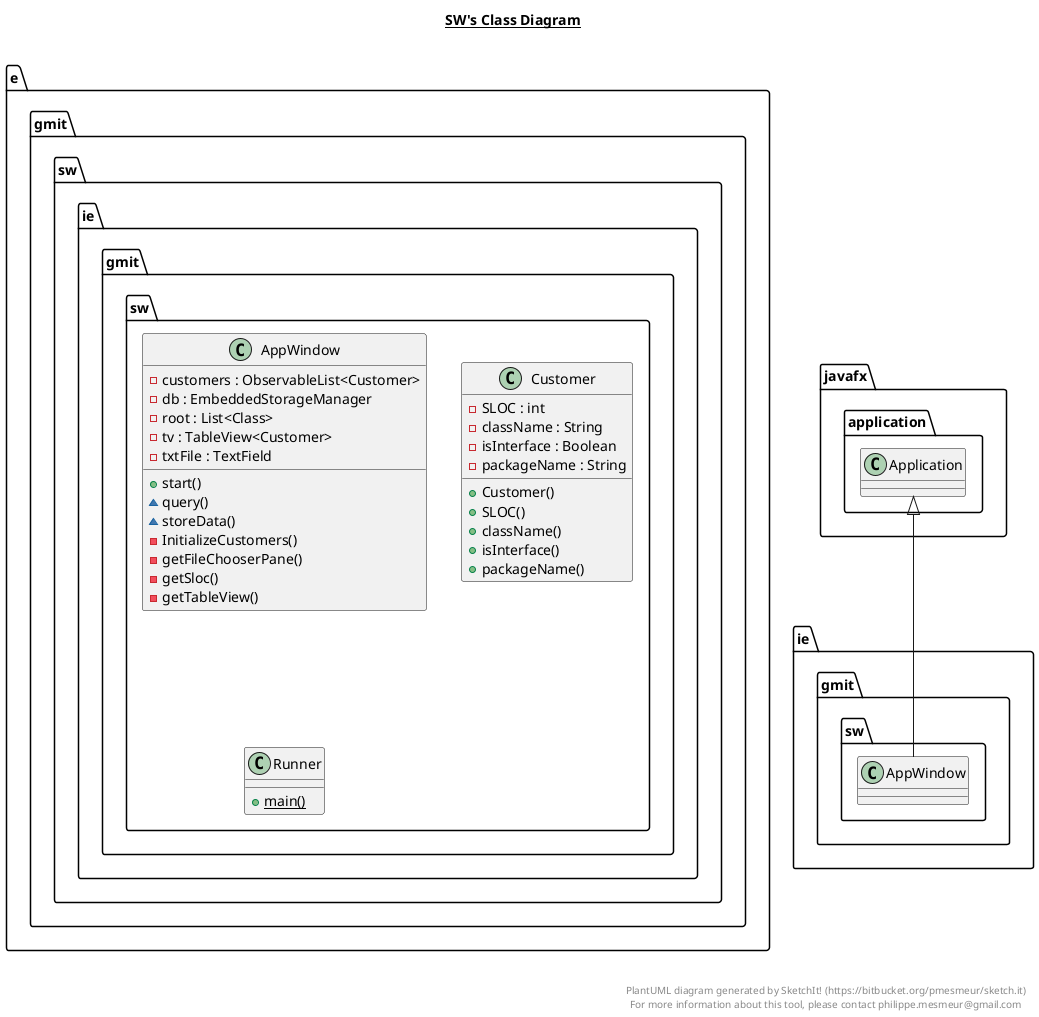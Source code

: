 @startuml

title __SW's Class Diagram__\n


    namespace e.gmit.sw {
      class ie.gmit.sw.AppWindow {
          - customers : ObservableList<Customer>
          - db : EmbeddedStorageManager
          - root : List<Class>
          - tv : TableView<Customer>
          - txtFile : TextField
          + start()
          ~ query()
          ~ storeData()
          - InitializeCustomers()
          - getFileChooserPane()
          - getSloc()
          - getTableView()
      }
    }

  

    namespace e.gmit.sw {
      class ie.gmit.sw.Customer {
          - SLOC : int
          - className : String
          - isInterface : Boolean
          - packageName : String
          + Customer()
          + SLOC()
          + className()
          + isInterface()
          + packageName()
      }
    }

  


    namespace e.gmit.sw {
      class ie.gmit.sw.Runner {
          {static} + main()
      }
    }

  

  ie.gmit.sw.AppWindow -up-|> javafx.application.Application


right footer


PlantUML diagram generated by SketchIt! (https://bitbucket.org/pmesmeur/sketch.it)
For more information about this tool, please contact philippe.mesmeur@gmail.com
endfooter

@enduml
